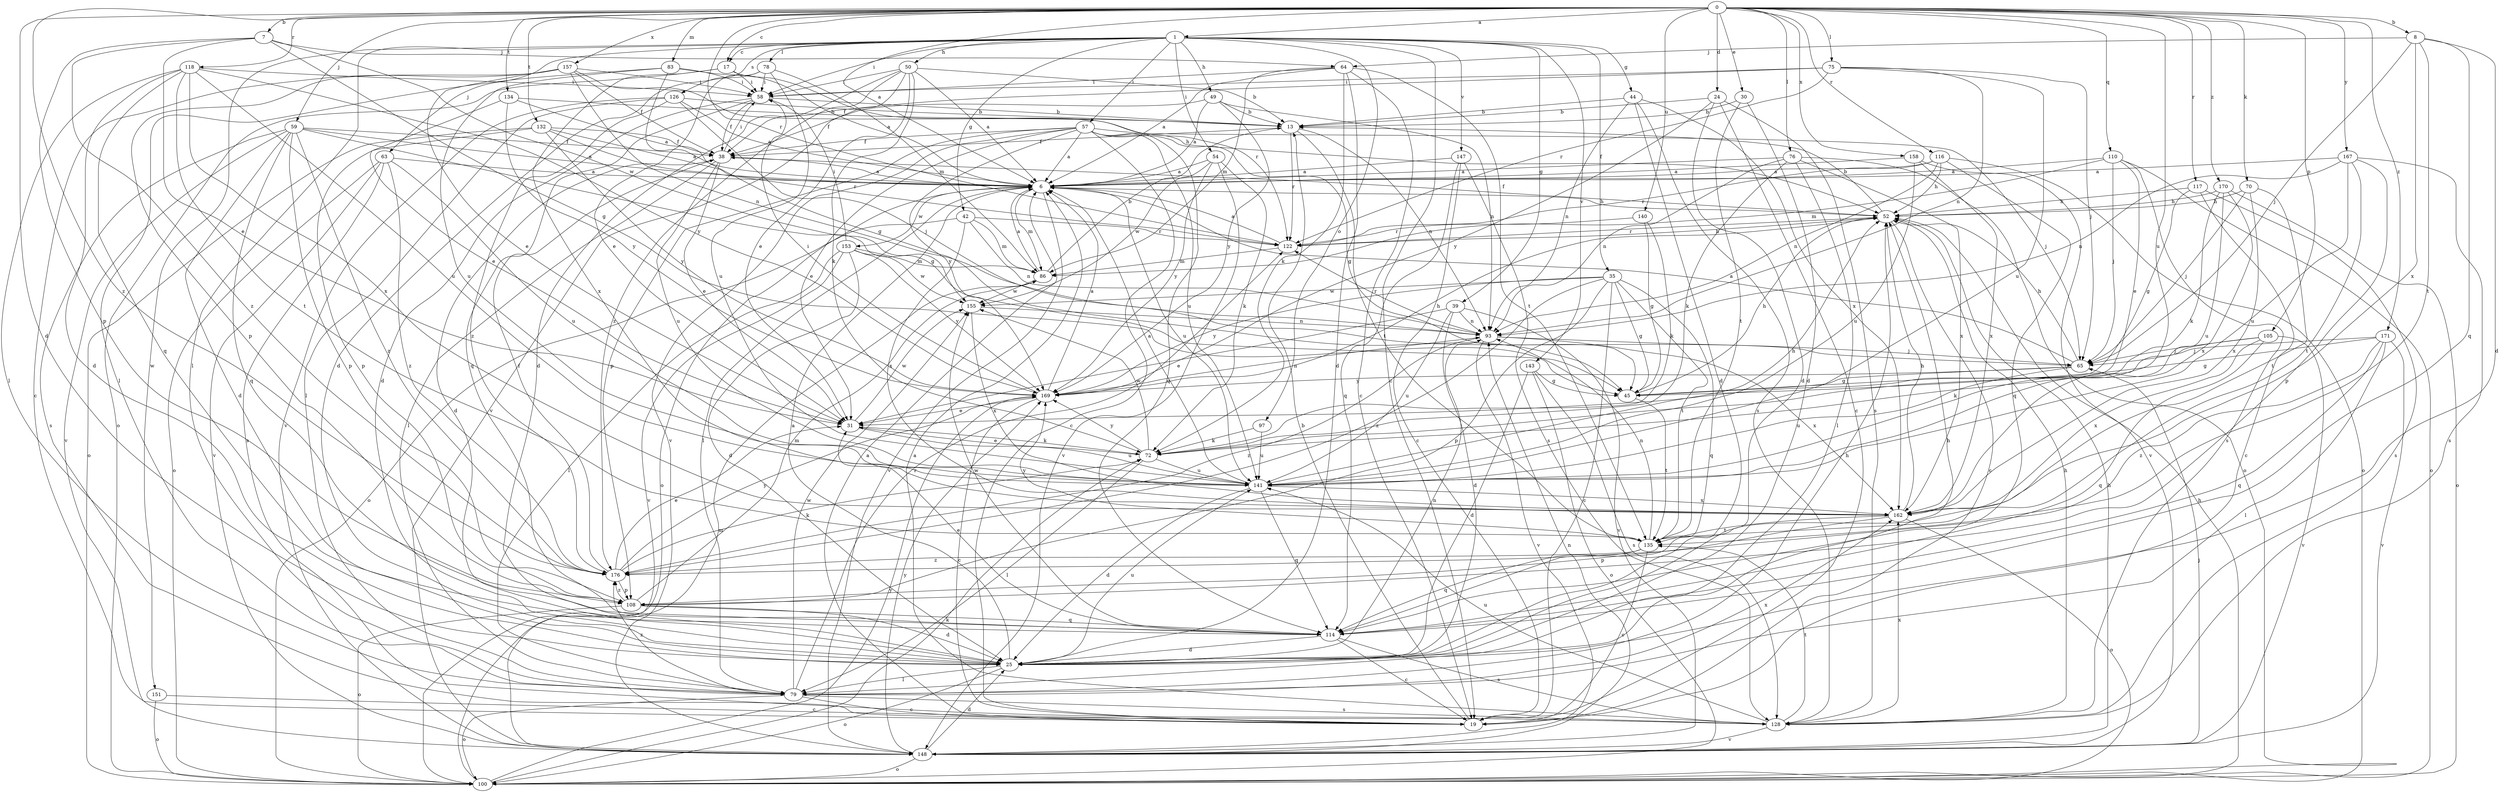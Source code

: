 strict digraph  {
0;
1;
6;
7;
8;
13;
17;
19;
24;
25;
30;
31;
35;
38;
39;
42;
44;
45;
49;
50;
52;
54;
57;
58;
59;
63;
64;
65;
70;
72;
75;
76;
78;
79;
83;
86;
93;
97;
100;
105;
108;
110;
114;
116;
117;
118;
122;
126;
128;
132;
134;
135;
140;
141;
143;
147;
148;
151;
153;
155;
157;
158;
162;
167;
169;
170;
171;
176;
0 -> 1  [label=a];
0 -> 6  [label=a];
0 -> 7  [label=b];
0 -> 8  [label=b];
0 -> 17  [label=c];
0 -> 24  [label=d];
0 -> 25  [label=d];
0 -> 30  [label=e];
0 -> 59  [label=j];
0 -> 70  [label=k];
0 -> 75  [label=l];
0 -> 76  [label=l];
0 -> 83  [label=m];
0 -> 105  [label=p];
0 -> 110  [label=q];
0 -> 116  [label=r];
0 -> 117  [label=r];
0 -> 118  [label=r];
0 -> 122  [label=r];
0 -> 132  [label=t];
0 -> 134  [label=t];
0 -> 140  [label=u];
0 -> 141  [label=u];
0 -> 157  [label=x];
0 -> 158  [label=x];
0 -> 167  [label=y];
0 -> 170  [label=z];
0 -> 171  [label=z];
0 -> 176  [label=z];
1 -> 17  [label=c];
1 -> 19  [label=c];
1 -> 35  [label=f];
1 -> 39  [label=g];
1 -> 42  [label=g];
1 -> 44  [label=g];
1 -> 49  [label=h];
1 -> 50  [label=h];
1 -> 54  [label=i];
1 -> 57  [label=i];
1 -> 58  [label=i];
1 -> 63  [label=j];
1 -> 78  [label=l];
1 -> 79  [label=l];
1 -> 97  [label=o];
1 -> 126  [label=s];
1 -> 143  [label=v];
1 -> 147  [label=v];
1 -> 151  [label=w];
6 -> 52  [label=h];
6 -> 79  [label=l];
6 -> 86  [label=m];
6 -> 100  [label=o];
6 -> 141  [label=u];
6 -> 148  [label=v];
6 -> 153  [label=w];
7 -> 31  [label=e];
7 -> 45  [label=g];
7 -> 64  [label=j];
7 -> 108  [label=p];
7 -> 155  [label=w];
7 -> 176  [label=z];
8 -> 25  [label=d];
8 -> 64  [label=j];
8 -> 65  [label=j];
8 -> 114  [label=q];
8 -> 135  [label=t];
8 -> 162  [label=x];
13 -> 38  [label=f];
13 -> 93  [label=n];
13 -> 122  [label=r];
13 -> 135  [label=t];
17 -> 58  [label=i];
17 -> 100  [label=o];
17 -> 122  [label=r];
17 -> 162  [label=x];
19 -> 6  [label=a];
19 -> 13  [label=b];
24 -> 13  [label=b];
24 -> 19  [label=c];
24 -> 25  [label=d];
24 -> 128  [label=s];
24 -> 169  [label=y];
25 -> 6  [label=a];
25 -> 52  [label=h];
25 -> 79  [label=l];
25 -> 93  [label=n];
25 -> 100  [label=o];
25 -> 141  [label=u];
30 -> 13  [label=b];
30 -> 25  [label=d];
30 -> 135  [label=t];
31 -> 72  [label=k];
31 -> 141  [label=u];
31 -> 155  [label=w];
35 -> 19  [label=c];
35 -> 45  [label=g];
35 -> 108  [label=p];
35 -> 114  [label=q];
35 -> 135  [label=t];
35 -> 155  [label=w];
35 -> 169  [label=y];
35 -> 176  [label=z];
38 -> 6  [label=a];
38 -> 25  [label=d];
38 -> 31  [label=e];
38 -> 58  [label=i];
38 -> 79  [label=l];
38 -> 141  [label=u];
39 -> 25  [label=d];
39 -> 31  [label=e];
39 -> 93  [label=n];
39 -> 141  [label=u];
39 -> 148  [label=v];
42 -> 86  [label=m];
42 -> 93  [label=n];
42 -> 100  [label=o];
42 -> 122  [label=r];
42 -> 162  [label=x];
44 -> 13  [label=b];
44 -> 25  [label=d];
44 -> 93  [label=n];
44 -> 128  [label=s];
44 -> 162  [label=x];
45 -> 52  [label=h];
45 -> 135  [label=t];
49 -> 6  [label=a];
49 -> 13  [label=b];
49 -> 38  [label=f];
49 -> 93  [label=n];
49 -> 169  [label=y];
50 -> 6  [label=a];
50 -> 13  [label=b];
50 -> 25  [label=d];
50 -> 31  [label=e];
50 -> 58  [label=i];
50 -> 72  [label=k];
50 -> 148  [label=v];
50 -> 176  [label=z];
52 -> 13  [label=b];
52 -> 19  [label=c];
52 -> 38  [label=f];
52 -> 122  [label=r];
54 -> 6  [label=a];
54 -> 72  [label=k];
54 -> 148  [label=v];
54 -> 155  [label=w];
54 -> 169  [label=y];
57 -> 6  [label=a];
57 -> 19  [label=c];
57 -> 31  [label=e];
57 -> 38  [label=f];
57 -> 45  [label=g];
57 -> 65  [label=j];
57 -> 108  [label=p];
57 -> 114  [label=q];
57 -> 141  [label=u];
57 -> 148  [label=v];
57 -> 169  [label=y];
58 -> 13  [label=b];
58 -> 25  [label=d];
58 -> 38  [label=f];
58 -> 114  [label=q];
59 -> 6  [label=a];
59 -> 25  [label=d];
59 -> 38  [label=f];
59 -> 45  [label=g];
59 -> 108  [label=p];
59 -> 114  [label=q];
59 -> 128  [label=s];
59 -> 148  [label=v];
59 -> 176  [label=z];
63 -> 6  [label=a];
63 -> 100  [label=o];
63 -> 128  [label=s];
63 -> 141  [label=u];
63 -> 148  [label=v];
63 -> 176  [label=z];
64 -> 6  [label=a];
64 -> 19  [label=c];
64 -> 25  [label=d];
64 -> 58  [label=i];
64 -> 72  [label=k];
64 -> 86  [label=m];
64 -> 135  [label=t];
65 -> 6  [label=a];
65 -> 45  [label=g];
65 -> 52  [label=h];
65 -> 141  [label=u];
65 -> 169  [label=y];
70 -> 52  [label=h];
70 -> 65  [label=j];
70 -> 135  [label=t];
70 -> 162  [label=x];
72 -> 31  [label=e];
72 -> 79  [label=l];
72 -> 141  [label=u];
72 -> 155  [label=w];
72 -> 169  [label=y];
75 -> 38  [label=f];
75 -> 58  [label=i];
75 -> 65  [label=j];
75 -> 93  [label=n];
75 -> 122  [label=r];
75 -> 141  [label=u];
76 -> 6  [label=a];
76 -> 72  [label=k];
76 -> 79  [label=l];
76 -> 93  [label=n];
76 -> 100  [label=o];
76 -> 162  [label=x];
78 -> 25  [label=d];
78 -> 31  [label=e];
78 -> 58  [label=i];
78 -> 86  [label=m];
78 -> 141  [label=u];
79 -> 19  [label=c];
79 -> 52  [label=h];
79 -> 100  [label=o];
79 -> 122  [label=r];
79 -> 128  [label=s];
79 -> 155  [label=w];
79 -> 162  [label=x];
79 -> 176  [label=z];
83 -> 6  [label=a];
83 -> 45  [label=g];
83 -> 58  [label=i];
83 -> 79  [label=l];
83 -> 141  [label=u];
86 -> 6  [label=a];
86 -> 13  [label=b];
86 -> 155  [label=w];
93 -> 65  [label=j];
93 -> 122  [label=r];
93 -> 148  [label=v];
93 -> 162  [label=x];
93 -> 176  [label=z];
97 -> 72  [label=k];
97 -> 141  [label=u];
100 -> 52  [label=h];
100 -> 72  [label=k];
100 -> 86  [label=m];
100 -> 169  [label=y];
105 -> 65  [label=j];
105 -> 72  [label=k];
105 -> 114  [label=q];
105 -> 148  [label=v];
105 -> 162  [label=x];
108 -> 25  [label=d];
108 -> 86  [label=m];
108 -> 100  [label=o];
108 -> 114  [label=q];
108 -> 176  [label=z];
110 -> 6  [label=a];
110 -> 31  [label=e];
110 -> 65  [label=j];
110 -> 86  [label=m];
110 -> 100  [label=o];
110 -> 128  [label=s];
114 -> 19  [label=c];
114 -> 25  [label=d];
114 -> 31  [label=e];
114 -> 128  [label=s];
114 -> 155  [label=w];
116 -> 6  [label=a];
116 -> 52  [label=h];
116 -> 93  [label=n];
116 -> 100  [label=o];
116 -> 114  [label=q];
116 -> 122  [label=r];
117 -> 19  [label=c];
117 -> 45  [label=g];
117 -> 52  [label=h];
117 -> 128  [label=s];
118 -> 25  [label=d];
118 -> 58  [label=i];
118 -> 79  [label=l];
118 -> 114  [label=q];
118 -> 135  [label=t];
118 -> 141  [label=u];
118 -> 162  [label=x];
118 -> 169  [label=y];
122 -> 6  [label=a];
122 -> 52  [label=h];
122 -> 86  [label=m];
126 -> 6  [label=a];
126 -> 13  [label=b];
126 -> 65  [label=j];
126 -> 79  [label=l];
126 -> 148  [label=v];
126 -> 176  [label=z];
128 -> 6  [label=a];
128 -> 52  [label=h];
128 -> 135  [label=t];
128 -> 141  [label=u];
128 -> 148  [label=v];
128 -> 162  [label=x];
132 -> 6  [label=a];
132 -> 38  [label=f];
132 -> 100  [label=o];
132 -> 108  [label=p];
132 -> 122  [label=r];
132 -> 169  [label=y];
134 -> 6  [label=a];
134 -> 13  [label=b];
134 -> 31  [label=e];
134 -> 169  [label=y];
135 -> 19  [label=c];
135 -> 93  [label=n];
135 -> 114  [label=q];
135 -> 169  [label=y];
135 -> 176  [label=z];
140 -> 45  [label=g];
140 -> 72  [label=k];
140 -> 122  [label=r];
141 -> 6  [label=a];
141 -> 25  [label=d];
141 -> 52  [label=h];
141 -> 114  [label=q];
141 -> 162  [label=x];
143 -> 25  [label=d];
143 -> 45  [label=g];
143 -> 100  [label=o];
143 -> 128  [label=s];
147 -> 6  [label=a];
147 -> 19  [label=c];
147 -> 114  [label=q];
147 -> 128  [label=s];
148 -> 25  [label=d];
148 -> 52  [label=h];
148 -> 65  [label=j];
148 -> 93  [label=n];
148 -> 100  [label=o];
148 -> 169  [label=y];
151 -> 19  [label=c];
151 -> 100  [label=o];
153 -> 25  [label=d];
153 -> 58  [label=i];
153 -> 79  [label=l];
153 -> 86  [label=m];
153 -> 148  [label=v];
153 -> 155  [label=w];
153 -> 169  [label=y];
155 -> 93  [label=n];
155 -> 162  [label=x];
157 -> 19  [label=c];
157 -> 31  [label=e];
157 -> 38  [label=f];
157 -> 52  [label=h];
157 -> 58  [label=i];
157 -> 93  [label=n];
157 -> 108  [label=p];
158 -> 6  [label=a];
158 -> 141  [label=u];
158 -> 148  [label=v];
158 -> 162  [label=x];
162 -> 52  [label=h];
162 -> 100  [label=o];
162 -> 108  [label=p];
162 -> 135  [label=t];
167 -> 6  [label=a];
167 -> 93  [label=n];
167 -> 108  [label=p];
167 -> 128  [label=s];
167 -> 135  [label=t];
167 -> 141  [label=u];
169 -> 6  [label=a];
169 -> 19  [label=c];
169 -> 31  [label=e];
169 -> 52  [label=h];
169 -> 58  [label=i];
169 -> 93  [label=n];
170 -> 52  [label=h];
170 -> 72  [label=k];
170 -> 100  [label=o];
170 -> 141  [label=u];
170 -> 162  [label=x];
171 -> 45  [label=g];
171 -> 65  [label=j];
171 -> 79  [label=l];
171 -> 114  [label=q];
171 -> 148  [label=v];
171 -> 176  [label=z];
176 -> 31  [label=e];
176 -> 38  [label=f];
176 -> 72  [label=k];
176 -> 108  [label=p];
176 -> 169  [label=y];
}
